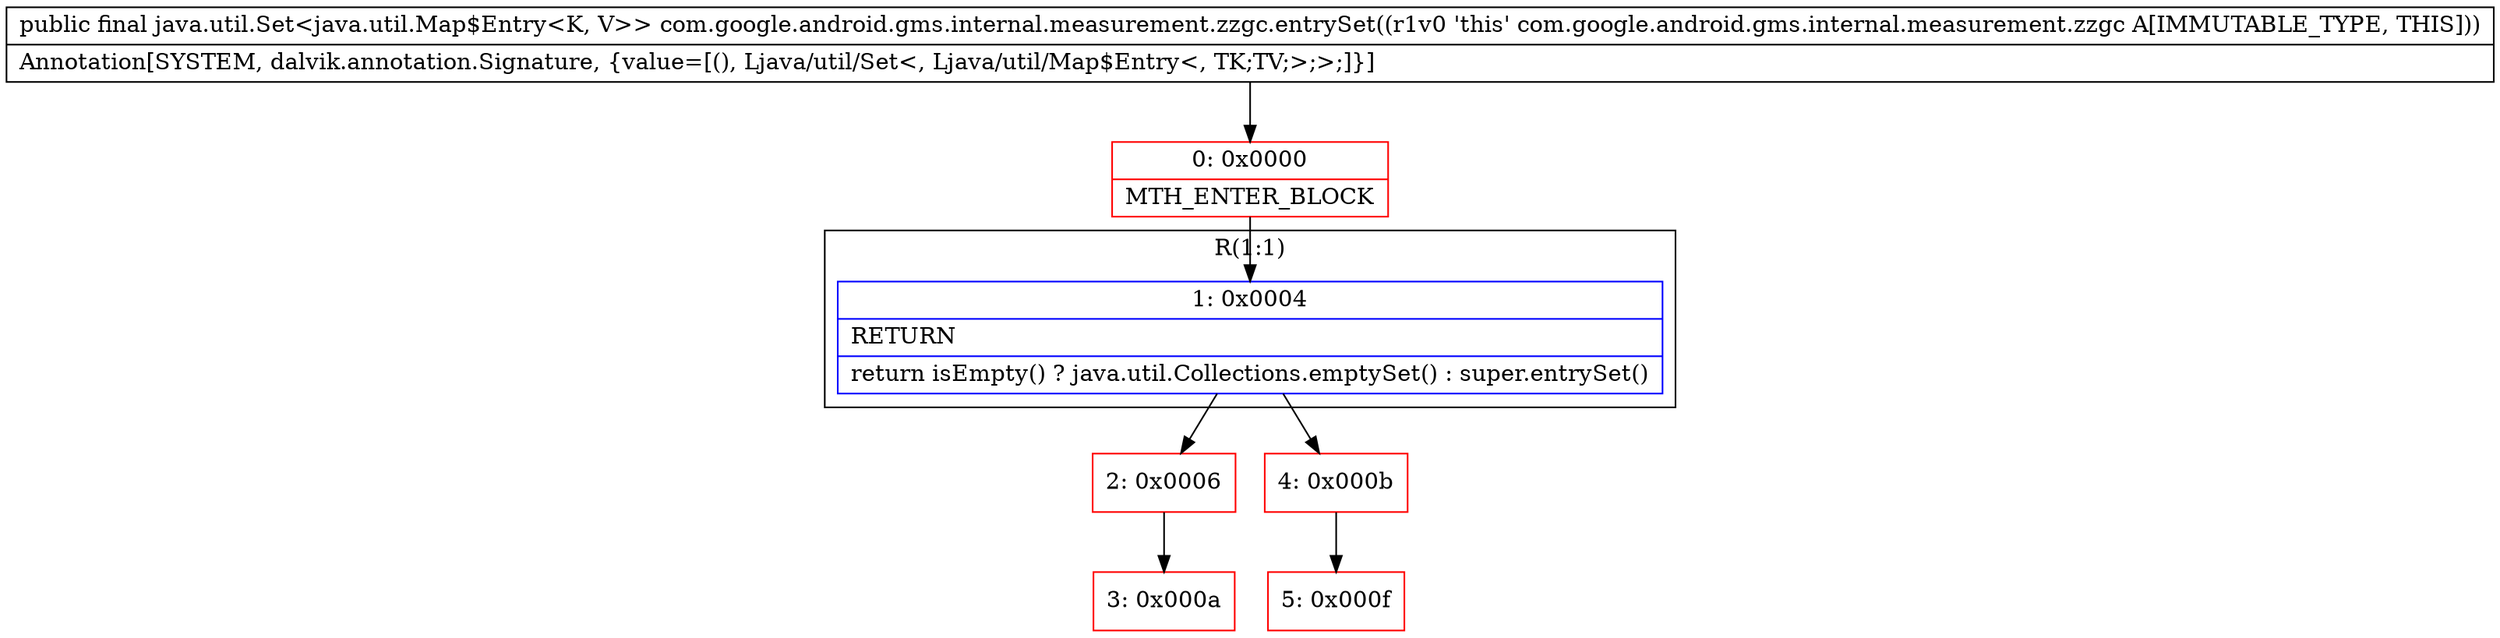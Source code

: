 digraph "CFG forcom.google.android.gms.internal.measurement.zzgc.entrySet()Ljava\/util\/Set;" {
subgraph cluster_Region_1050741312 {
label = "R(1:1)";
node [shape=record,color=blue];
Node_1 [shape=record,label="{1\:\ 0x0004|RETURN\l|return isEmpty() ? java.util.Collections.emptySet() : super.entrySet()\l}"];
}
Node_0 [shape=record,color=red,label="{0\:\ 0x0000|MTH_ENTER_BLOCK\l}"];
Node_2 [shape=record,color=red,label="{2\:\ 0x0006}"];
Node_3 [shape=record,color=red,label="{3\:\ 0x000a}"];
Node_4 [shape=record,color=red,label="{4\:\ 0x000b}"];
Node_5 [shape=record,color=red,label="{5\:\ 0x000f}"];
MethodNode[shape=record,label="{public final java.util.Set\<java.util.Map$Entry\<K, V\>\> com.google.android.gms.internal.measurement.zzgc.entrySet((r1v0 'this' com.google.android.gms.internal.measurement.zzgc A[IMMUTABLE_TYPE, THIS]))  | Annotation[SYSTEM, dalvik.annotation.Signature, \{value=[(), Ljava\/util\/Set\<, Ljava\/util\/Map$Entry\<, TK;TV;\>;\>;]\}]\l}"];
MethodNode -> Node_0;
Node_1 -> Node_2;
Node_1 -> Node_4;
Node_0 -> Node_1;
Node_2 -> Node_3;
Node_4 -> Node_5;
}


